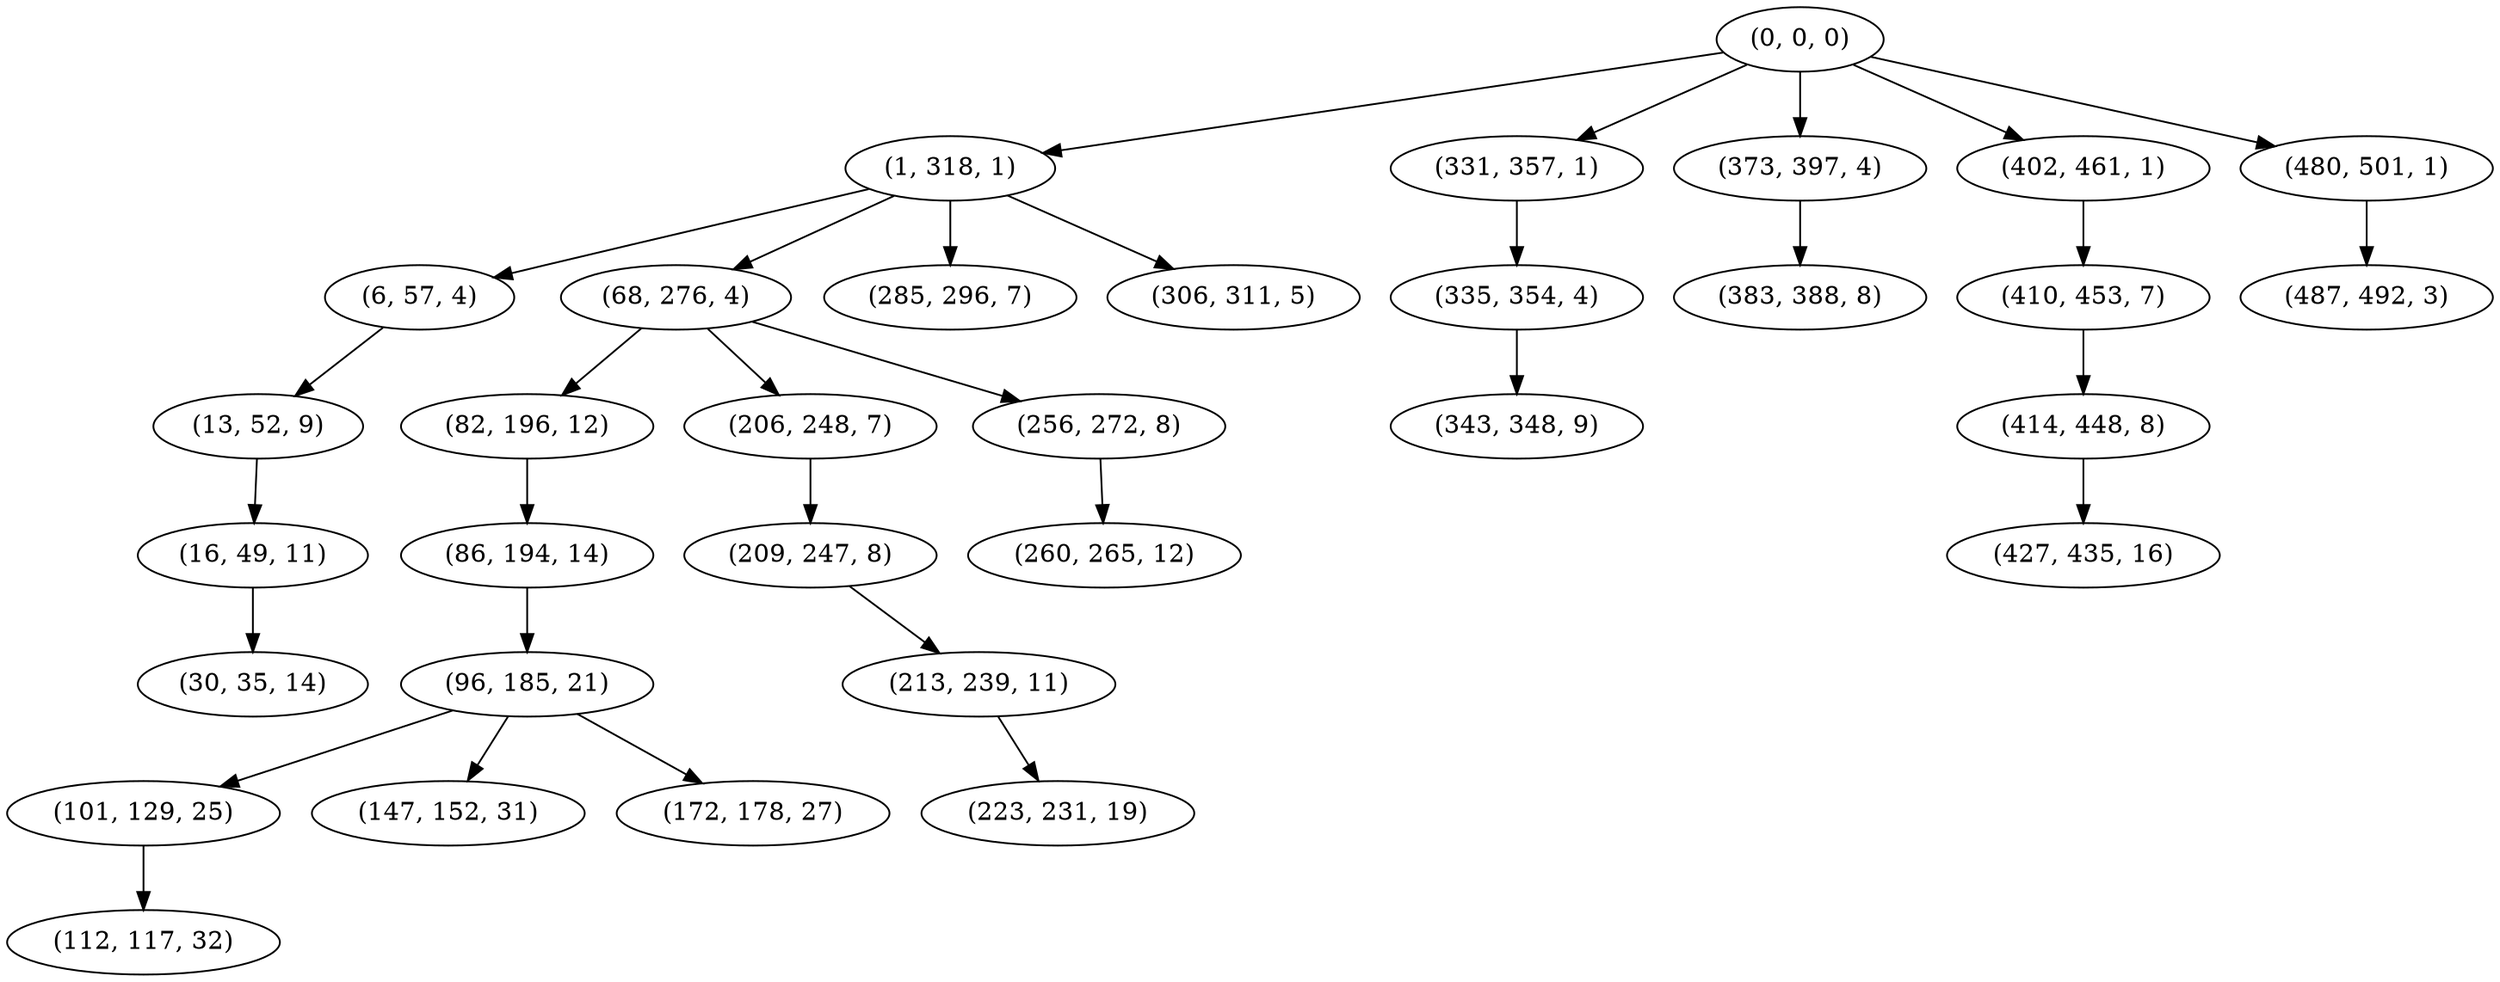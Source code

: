 digraph tree {
    "(0, 0, 0)";
    "(1, 318, 1)";
    "(6, 57, 4)";
    "(13, 52, 9)";
    "(16, 49, 11)";
    "(30, 35, 14)";
    "(68, 276, 4)";
    "(82, 196, 12)";
    "(86, 194, 14)";
    "(96, 185, 21)";
    "(101, 129, 25)";
    "(112, 117, 32)";
    "(147, 152, 31)";
    "(172, 178, 27)";
    "(206, 248, 7)";
    "(209, 247, 8)";
    "(213, 239, 11)";
    "(223, 231, 19)";
    "(256, 272, 8)";
    "(260, 265, 12)";
    "(285, 296, 7)";
    "(306, 311, 5)";
    "(331, 357, 1)";
    "(335, 354, 4)";
    "(343, 348, 9)";
    "(373, 397, 4)";
    "(383, 388, 8)";
    "(402, 461, 1)";
    "(410, 453, 7)";
    "(414, 448, 8)";
    "(427, 435, 16)";
    "(480, 501, 1)";
    "(487, 492, 3)";
    "(0, 0, 0)" -> "(1, 318, 1)";
    "(0, 0, 0)" -> "(331, 357, 1)";
    "(0, 0, 0)" -> "(373, 397, 4)";
    "(0, 0, 0)" -> "(402, 461, 1)";
    "(0, 0, 0)" -> "(480, 501, 1)";
    "(1, 318, 1)" -> "(6, 57, 4)";
    "(1, 318, 1)" -> "(68, 276, 4)";
    "(1, 318, 1)" -> "(285, 296, 7)";
    "(1, 318, 1)" -> "(306, 311, 5)";
    "(6, 57, 4)" -> "(13, 52, 9)";
    "(13, 52, 9)" -> "(16, 49, 11)";
    "(16, 49, 11)" -> "(30, 35, 14)";
    "(68, 276, 4)" -> "(82, 196, 12)";
    "(68, 276, 4)" -> "(206, 248, 7)";
    "(68, 276, 4)" -> "(256, 272, 8)";
    "(82, 196, 12)" -> "(86, 194, 14)";
    "(86, 194, 14)" -> "(96, 185, 21)";
    "(96, 185, 21)" -> "(101, 129, 25)";
    "(96, 185, 21)" -> "(147, 152, 31)";
    "(96, 185, 21)" -> "(172, 178, 27)";
    "(101, 129, 25)" -> "(112, 117, 32)";
    "(206, 248, 7)" -> "(209, 247, 8)";
    "(209, 247, 8)" -> "(213, 239, 11)";
    "(213, 239, 11)" -> "(223, 231, 19)";
    "(256, 272, 8)" -> "(260, 265, 12)";
    "(331, 357, 1)" -> "(335, 354, 4)";
    "(335, 354, 4)" -> "(343, 348, 9)";
    "(373, 397, 4)" -> "(383, 388, 8)";
    "(402, 461, 1)" -> "(410, 453, 7)";
    "(410, 453, 7)" -> "(414, 448, 8)";
    "(414, 448, 8)" -> "(427, 435, 16)";
    "(480, 501, 1)" -> "(487, 492, 3)";
}
